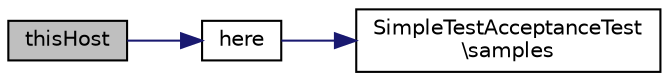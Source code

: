 digraph "thisHost"
{
  edge [fontname="Helvetica",fontsize="10",labelfontname="Helvetica",labelfontsize="10"];
  node [fontname="Helvetica",fontsize="10",shape=record];
  rankdir="LR";
  Node1 [label="thisHost",height=0.2,width=0.4,color="black", fillcolor="grey75", style="filled" fontcolor="black"];
  Node1 -> Node2 [color="midnightblue",fontsize="10",style="solid",fontname="Helvetica"];
  Node2 [label="here",height=0.2,width=0.4,color="black", fillcolor="white", style="filled",URL="$class_test_of_live_cookies.html#a4e5bf4f1ecdf931c262342c0df3b48a9"];
  Node2 -> Node3 [color="midnightblue",fontsize="10",style="solid",fontname="Helvetica"];
  Node3 [label="SimpleTestAcceptanceTest\l\\samples",height=0.2,width=0.4,color="black", fillcolor="white", style="filled",URL="$class_simple_test_acceptance_test.html#a604600d230bc5151ced41b3fa7291aff"];
}
